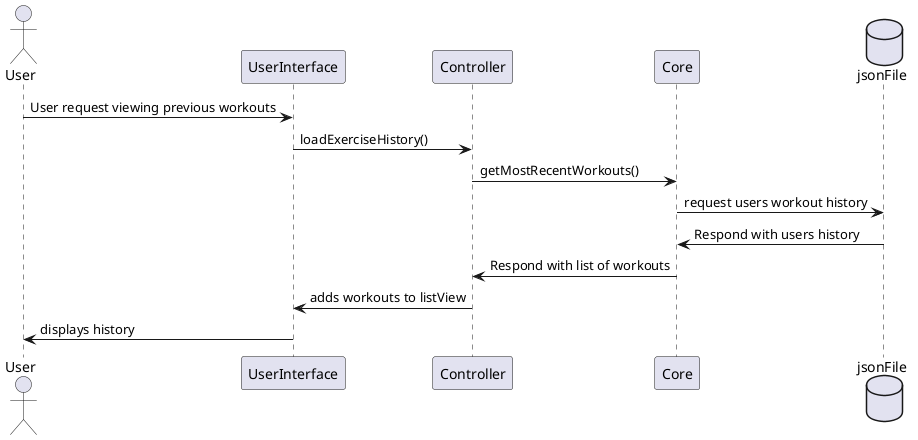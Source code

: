 @startuml sequenceDiagram2
actor User
participant UserInterface
participant Controller
participant Core
database jsonFile

User -> UserInterface: User request viewing previous workouts
UserInterface -> Controller: loadExerciseHistory()
Controller -> Core: getMostRecentWorkouts()
Core -> jsonFile: request users workout history
jsonFile -> Core: Respond with users history
Core -> Controller: Respond with list of workouts
Controller -> UserInterface: adds workouts to listView
UserInterface -> User: displays history
@enduml